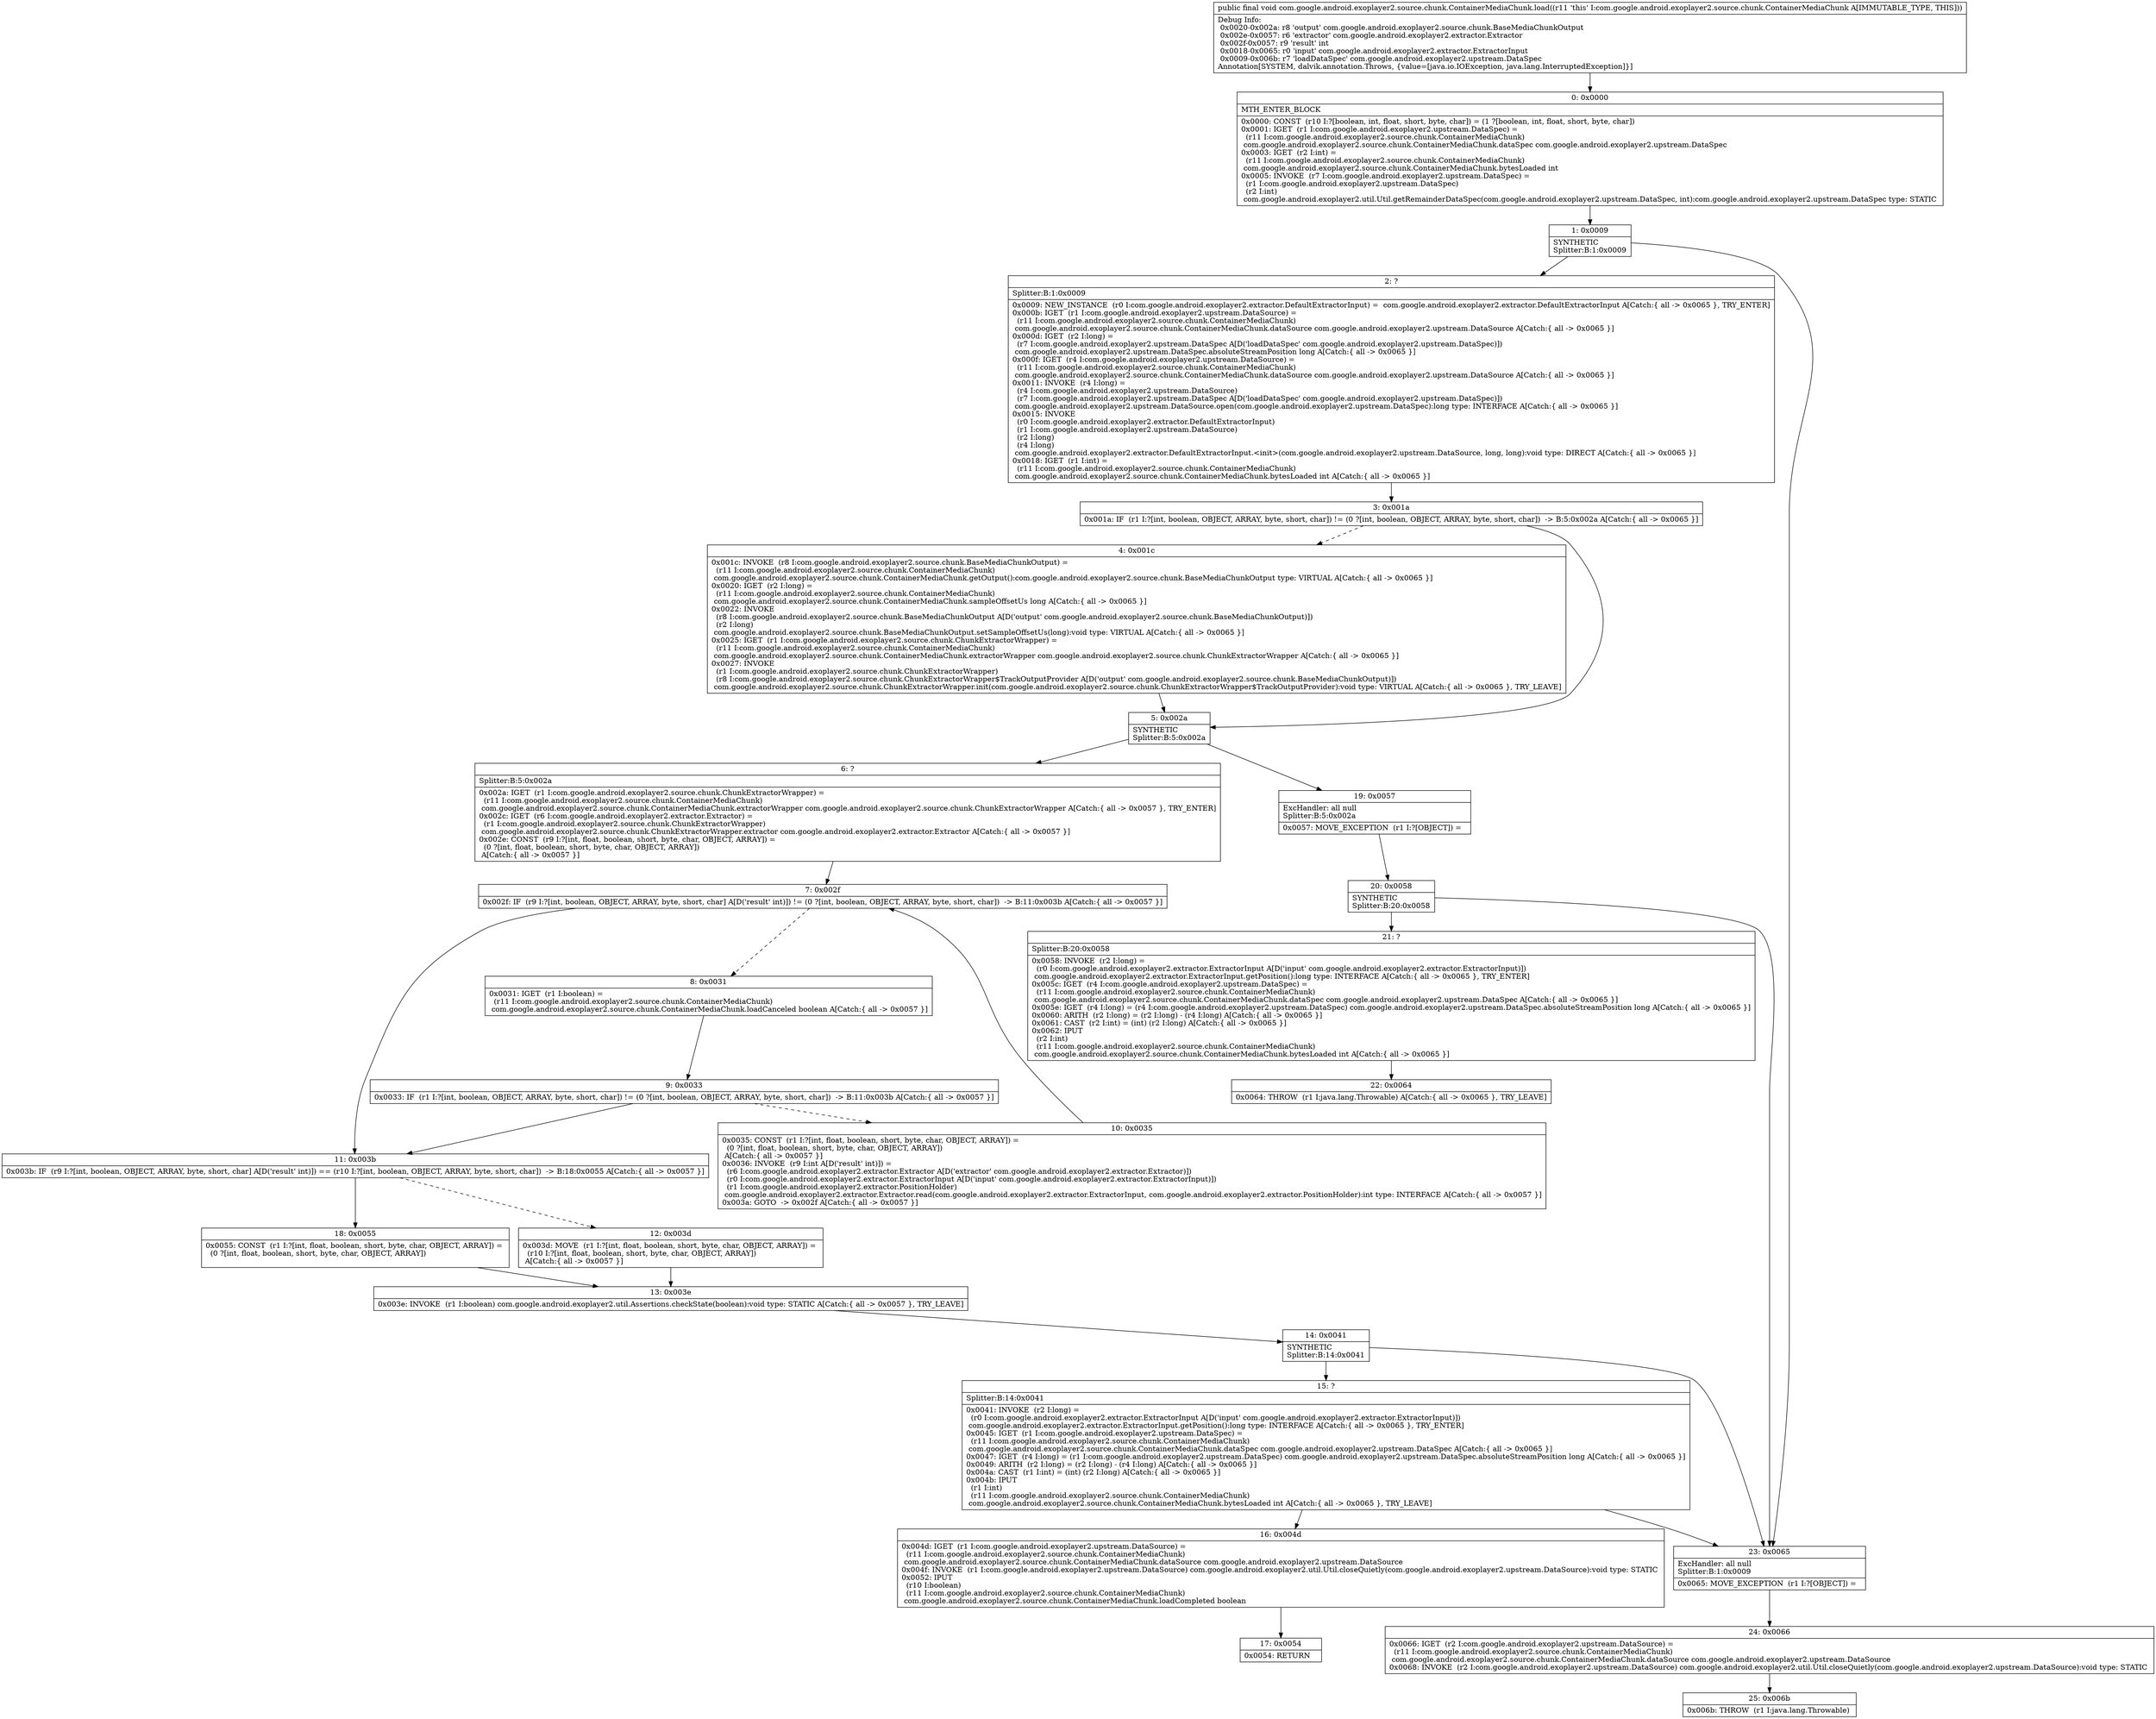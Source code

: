 digraph "CFG forcom.google.android.exoplayer2.source.chunk.ContainerMediaChunk.load()V" {
Node_0 [shape=record,label="{0\:\ 0x0000|MTH_ENTER_BLOCK\l|0x0000: CONST  (r10 I:?[boolean, int, float, short, byte, char]) = (1 ?[boolean, int, float, short, byte, char]) \l0x0001: IGET  (r1 I:com.google.android.exoplayer2.upstream.DataSpec) = \l  (r11 I:com.google.android.exoplayer2.source.chunk.ContainerMediaChunk)\l com.google.android.exoplayer2.source.chunk.ContainerMediaChunk.dataSpec com.google.android.exoplayer2.upstream.DataSpec \l0x0003: IGET  (r2 I:int) = \l  (r11 I:com.google.android.exoplayer2.source.chunk.ContainerMediaChunk)\l com.google.android.exoplayer2.source.chunk.ContainerMediaChunk.bytesLoaded int \l0x0005: INVOKE  (r7 I:com.google.android.exoplayer2.upstream.DataSpec) = \l  (r1 I:com.google.android.exoplayer2.upstream.DataSpec)\l  (r2 I:int)\l com.google.android.exoplayer2.util.Util.getRemainderDataSpec(com.google.android.exoplayer2.upstream.DataSpec, int):com.google.android.exoplayer2.upstream.DataSpec type: STATIC \l}"];
Node_1 [shape=record,label="{1\:\ 0x0009|SYNTHETIC\lSplitter:B:1:0x0009\l}"];
Node_2 [shape=record,label="{2\:\ ?|Splitter:B:1:0x0009\l|0x0009: NEW_INSTANCE  (r0 I:com.google.android.exoplayer2.extractor.DefaultExtractorInput) =  com.google.android.exoplayer2.extractor.DefaultExtractorInput A[Catch:\{ all \-\> 0x0065 \}, TRY_ENTER]\l0x000b: IGET  (r1 I:com.google.android.exoplayer2.upstream.DataSource) = \l  (r11 I:com.google.android.exoplayer2.source.chunk.ContainerMediaChunk)\l com.google.android.exoplayer2.source.chunk.ContainerMediaChunk.dataSource com.google.android.exoplayer2.upstream.DataSource A[Catch:\{ all \-\> 0x0065 \}]\l0x000d: IGET  (r2 I:long) = \l  (r7 I:com.google.android.exoplayer2.upstream.DataSpec A[D('loadDataSpec' com.google.android.exoplayer2.upstream.DataSpec)])\l com.google.android.exoplayer2.upstream.DataSpec.absoluteStreamPosition long A[Catch:\{ all \-\> 0x0065 \}]\l0x000f: IGET  (r4 I:com.google.android.exoplayer2.upstream.DataSource) = \l  (r11 I:com.google.android.exoplayer2.source.chunk.ContainerMediaChunk)\l com.google.android.exoplayer2.source.chunk.ContainerMediaChunk.dataSource com.google.android.exoplayer2.upstream.DataSource A[Catch:\{ all \-\> 0x0065 \}]\l0x0011: INVOKE  (r4 I:long) = \l  (r4 I:com.google.android.exoplayer2.upstream.DataSource)\l  (r7 I:com.google.android.exoplayer2.upstream.DataSpec A[D('loadDataSpec' com.google.android.exoplayer2.upstream.DataSpec)])\l com.google.android.exoplayer2.upstream.DataSource.open(com.google.android.exoplayer2.upstream.DataSpec):long type: INTERFACE A[Catch:\{ all \-\> 0x0065 \}]\l0x0015: INVOKE  \l  (r0 I:com.google.android.exoplayer2.extractor.DefaultExtractorInput)\l  (r1 I:com.google.android.exoplayer2.upstream.DataSource)\l  (r2 I:long)\l  (r4 I:long)\l com.google.android.exoplayer2.extractor.DefaultExtractorInput.\<init\>(com.google.android.exoplayer2.upstream.DataSource, long, long):void type: DIRECT A[Catch:\{ all \-\> 0x0065 \}]\l0x0018: IGET  (r1 I:int) = \l  (r11 I:com.google.android.exoplayer2.source.chunk.ContainerMediaChunk)\l com.google.android.exoplayer2.source.chunk.ContainerMediaChunk.bytesLoaded int A[Catch:\{ all \-\> 0x0065 \}]\l}"];
Node_3 [shape=record,label="{3\:\ 0x001a|0x001a: IF  (r1 I:?[int, boolean, OBJECT, ARRAY, byte, short, char]) != (0 ?[int, boolean, OBJECT, ARRAY, byte, short, char])  \-\> B:5:0x002a A[Catch:\{ all \-\> 0x0065 \}]\l}"];
Node_4 [shape=record,label="{4\:\ 0x001c|0x001c: INVOKE  (r8 I:com.google.android.exoplayer2.source.chunk.BaseMediaChunkOutput) = \l  (r11 I:com.google.android.exoplayer2.source.chunk.ContainerMediaChunk)\l com.google.android.exoplayer2.source.chunk.ContainerMediaChunk.getOutput():com.google.android.exoplayer2.source.chunk.BaseMediaChunkOutput type: VIRTUAL A[Catch:\{ all \-\> 0x0065 \}]\l0x0020: IGET  (r2 I:long) = \l  (r11 I:com.google.android.exoplayer2.source.chunk.ContainerMediaChunk)\l com.google.android.exoplayer2.source.chunk.ContainerMediaChunk.sampleOffsetUs long A[Catch:\{ all \-\> 0x0065 \}]\l0x0022: INVOKE  \l  (r8 I:com.google.android.exoplayer2.source.chunk.BaseMediaChunkOutput A[D('output' com.google.android.exoplayer2.source.chunk.BaseMediaChunkOutput)])\l  (r2 I:long)\l com.google.android.exoplayer2.source.chunk.BaseMediaChunkOutput.setSampleOffsetUs(long):void type: VIRTUAL A[Catch:\{ all \-\> 0x0065 \}]\l0x0025: IGET  (r1 I:com.google.android.exoplayer2.source.chunk.ChunkExtractorWrapper) = \l  (r11 I:com.google.android.exoplayer2.source.chunk.ContainerMediaChunk)\l com.google.android.exoplayer2.source.chunk.ContainerMediaChunk.extractorWrapper com.google.android.exoplayer2.source.chunk.ChunkExtractorWrapper A[Catch:\{ all \-\> 0x0065 \}]\l0x0027: INVOKE  \l  (r1 I:com.google.android.exoplayer2.source.chunk.ChunkExtractorWrapper)\l  (r8 I:com.google.android.exoplayer2.source.chunk.ChunkExtractorWrapper$TrackOutputProvider A[D('output' com.google.android.exoplayer2.source.chunk.BaseMediaChunkOutput)])\l com.google.android.exoplayer2.source.chunk.ChunkExtractorWrapper.init(com.google.android.exoplayer2.source.chunk.ChunkExtractorWrapper$TrackOutputProvider):void type: VIRTUAL A[Catch:\{ all \-\> 0x0065 \}, TRY_LEAVE]\l}"];
Node_5 [shape=record,label="{5\:\ 0x002a|SYNTHETIC\lSplitter:B:5:0x002a\l}"];
Node_6 [shape=record,label="{6\:\ ?|Splitter:B:5:0x002a\l|0x002a: IGET  (r1 I:com.google.android.exoplayer2.source.chunk.ChunkExtractorWrapper) = \l  (r11 I:com.google.android.exoplayer2.source.chunk.ContainerMediaChunk)\l com.google.android.exoplayer2.source.chunk.ContainerMediaChunk.extractorWrapper com.google.android.exoplayer2.source.chunk.ChunkExtractorWrapper A[Catch:\{ all \-\> 0x0057 \}, TRY_ENTER]\l0x002c: IGET  (r6 I:com.google.android.exoplayer2.extractor.Extractor) = \l  (r1 I:com.google.android.exoplayer2.source.chunk.ChunkExtractorWrapper)\l com.google.android.exoplayer2.source.chunk.ChunkExtractorWrapper.extractor com.google.android.exoplayer2.extractor.Extractor A[Catch:\{ all \-\> 0x0057 \}]\l0x002e: CONST  (r9 I:?[int, float, boolean, short, byte, char, OBJECT, ARRAY]) = \l  (0 ?[int, float, boolean, short, byte, char, OBJECT, ARRAY])\l A[Catch:\{ all \-\> 0x0057 \}]\l}"];
Node_7 [shape=record,label="{7\:\ 0x002f|0x002f: IF  (r9 I:?[int, boolean, OBJECT, ARRAY, byte, short, char] A[D('result' int)]) != (0 ?[int, boolean, OBJECT, ARRAY, byte, short, char])  \-\> B:11:0x003b A[Catch:\{ all \-\> 0x0057 \}]\l}"];
Node_8 [shape=record,label="{8\:\ 0x0031|0x0031: IGET  (r1 I:boolean) = \l  (r11 I:com.google.android.exoplayer2.source.chunk.ContainerMediaChunk)\l com.google.android.exoplayer2.source.chunk.ContainerMediaChunk.loadCanceled boolean A[Catch:\{ all \-\> 0x0057 \}]\l}"];
Node_9 [shape=record,label="{9\:\ 0x0033|0x0033: IF  (r1 I:?[int, boolean, OBJECT, ARRAY, byte, short, char]) != (0 ?[int, boolean, OBJECT, ARRAY, byte, short, char])  \-\> B:11:0x003b A[Catch:\{ all \-\> 0x0057 \}]\l}"];
Node_10 [shape=record,label="{10\:\ 0x0035|0x0035: CONST  (r1 I:?[int, float, boolean, short, byte, char, OBJECT, ARRAY]) = \l  (0 ?[int, float, boolean, short, byte, char, OBJECT, ARRAY])\l A[Catch:\{ all \-\> 0x0057 \}]\l0x0036: INVOKE  (r9 I:int A[D('result' int)]) = \l  (r6 I:com.google.android.exoplayer2.extractor.Extractor A[D('extractor' com.google.android.exoplayer2.extractor.Extractor)])\l  (r0 I:com.google.android.exoplayer2.extractor.ExtractorInput A[D('input' com.google.android.exoplayer2.extractor.ExtractorInput)])\l  (r1 I:com.google.android.exoplayer2.extractor.PositionHolder)\l com.google.android.exoplayer2.extractor.Extractor.read(com.google.android.exoplayer2.extractor.ExtractorInput, com.google.android.exoplayer2.extractor.PositionHolder):int type: INTERFACE A[Catch:\{ all \-\> 0x0057 \}]\l0x003a: GOTO  \-\> 0x002f A[Catch:\{ all \-\> 0x0057 \}]\l}"];
Node_11 [shape=record,label="{11\:\ 0x003b|0x003b: IF  (r9 I:?[int, boolean, OBJECT, ARRAY, byte, short, char] A[D('result' int)]) == (r10 I:?[int, boolean, OBJECT, ARRAY, byte, short, char])  \-\> B:18:0x0055 A[Catch:\{ all \-\> 0x0057 \}]\l}"];
Node_12 [shape=record,label="{12\:\ 0x003d|0x003d: MOVE  (r1 I:?[int, float, boolean, short, byte, char, OBJECT, ARRAY]) = \l  (r10 I:?[int, float, boolean, short, byte, char, OBJECT, ARRAY])\l A[Catch:\{ all \-\> 0x0057 \}]\l}"];
Node_13 [shape=record,label="{13\:\ 0x003e|0x003e: INVOKE  (r1 I:boolean) com.google.android.exoplayer2.util.Assertions.checkState(boolean):void type: STATIC A[Catch:\{ all \-\> 0x0057 \}, TRY_LEAVE]\l}"];
Node_14 [shape=record,label="{14\:\ 0x0041|SYNTHETIC\lSplitter:B:14:0x0041\l}"];
Node_15 [shape=record,label="{15\:\ ?|Splitter:B:14:0x0041\l|0x0041: INVOKE  (r2 I:long) = \l  (r0 I:com.google.android.exoplayer2.extractor.ExtractorInput A[D('input' com.google.android.exoplayer2.extractor.ExtractorInput)])\l com.google.android.exoplayer2.extractor.ExtractorInput.getPosition():long type: INTERFACE A[Catch:\{ all \-\> 0x0065 \}, TRY_ENTER]\l0x0045: IGET  (r1 I:com.google.android.exoplayer2.upstream.DataSpec) = \l  (r11 I:com.google.android.exoplayer2.source.chunk.ContainerMediaChunk)\l com.google.android.exoplayer2.source.chunk.ContainerMediaChunk.dataSpec com.google.android.exoplayer2.upstream.DataSpec A[Catch:\{ all \-\> 0x0065 \}]\l0x0047: IGET  (r4 I:long) = (r1 I:com.google.android.exoplayer2.upstream.DataSpec) com.google.android.exoplayer2.upstream.DataSpec.absoluteStreamPosition long A[Catch:\{ all \-\> 0x0065 \}]\l0x0049: ARITH  (r2 I:long) = (r2 I:long) \- (r4 I:long) A[Catch:\{ all \-\> 0x0065 \}]\l0x004a: CAST  (r1 I:int) = (int) (r2 I:long) A[Catch:\{ all \-\> 0x0065 \}]\l0x004b: IPUT  \l  (r1 I:int)\l  (r11 I:com.google.android.exoplayer2.source.chunk.ContainerMediaChunk)\l com.google.android.exoplayer2.source.chunk.ContainerMediaChunk.bytesLoaded int A[Catch:\{ all \-\> 0x0065 \}, TRY_LEAVE]\l}"];
Node_16 [shape=record,label="{16\:\ 0x004d|0x004d: IGET  (r1 I:com.google.android.exoplayer2.upstream.DataSource) = \l  (r11 I:com.google.android.exoplayer2.source.chunk.ContainerMediaChunk)\l com.google.android.exoplayer2.source.chunk.ContainerMediaChunk.dataSource com.google.android.exoplayer2.upstream.DataSource \l0x004f: INVOKE  (r1 I:com.google.android.exoplayer2.upstream.DataSource) com.google.android.exoplayer2.util.Util.closeQuietly(com.google.android.exoplayer2.upstream.DataSource):void type: STATIC \l0x0052: IPUT  \l  (r10 I:boolean)\l  (r11 I:com.google.android.exoplayer2.source.chunk.ContainerMediaChunk)\l com.google.android.exoplayer2.source.chunk.ContainerMediaChunk.loadCompleted boolean \l}"];
Node_17 [shape=record,label="{17\:\ 0x0054|0x0054: RETURN   \l}"];
Node_18 [shape=record,label="{18\:\ 0x0055|0x0055: CONST  (r1 I:?[int, float, boolean, short, byte, char, OBJECT, ARRAY]) = \l  (0 ?[int, float, boolean, short, byte, char, OBJECT, ARRAY])\l \l}"];
Node_19 [shape=record,label="{19\:\ 0x0057|ExcHandler: all null\lSplitter:B:5:0x002a\l|0x0057: MOVE_EXCEPTION  (r1 I:?[OBJECT]) =  \l}"];
Node_20 [shape=record,label="{20\:\ 0x0058|SYNTHETIC\lSplitter:B:20:0x0058\l}"];
Node_21 [shape=record,label="{21\:\ ?|Splitter:B:20:0x0058\l|0x0058: INVOKE  (r2 I:long) = \l  (r0 I:com.google.android.exoplayer2.extractor.ExtractorInput A[D('input' com.google.android.exoplayer2.extractor.ExtractorInput)])\l com.google.android.exoplayer2.extractor.ExtractorInput.getPosition():long type: INTERFACE A[Catch:\{ all \-\> 0x0065 \}, TRY_ENTER]\l0x005c: IGET  (r4 I:com.google.android.exoplayer2.upstream.DataSpec) = \l  (r11 I:com.google.android.exoplayer2.source.chunk.ContainerMediaChunk)\l com.google.android.exoplayer2.source.chunk.ContainerMediaChunk.dataSpec com.google.android.exoplayer2.upstream.DataSpec A[Catch:\{ all \-\> 0x0065 \}]\l0x005e: IGET  (r4 I:long) = (r4 I:com.google.android.exoplayer2.upstream.DataSpec) com.google.android.exoplayer2.upstream.DataSpec.absoluteStreamPosition long A[Catch:\{ all \-\> 0x0065 \}]\l0x0060: ARITH  (r2 I:long) = (r2 I:long) \- (r4 I:long) A[Catch:\{ all \-\> 0x0065 \}]\l0x0061: CAST  (r2 I:int) = (int) (r2 I:long) A[Catch:\{ all \-\> 0x0065 \}]\l0x0062: IPUT  \l  (r2 I:int)\l  (r11 I:com.google.android.exoplayer2.source.chunk.ContainerMediaChunk)\l com.google.android.exoplayer2.source.chunk.ContainerMediaChunk.bytesLoaded int A[Catch:\{ all \-\> 0x0065 \}]\l}"];
Node_22 [shape=record,label="{22\:\ 0x0064|0x0064: THROW  (r1 I:java.lang.Throwable) A[Catch:\{ all \-\> 0x0065 \}, TRY_LEAVE]\l}"];
Node_23 [shape=record,label="{23\:\ 0x0065|ExcHandler: all null\lSplitter:B:1:0x0009\l|0x0065: MOVE_EXCEPTION  (r1 I:?[OBJECT]) =  \l}"];
Node_24 [shape=record,label="{24\:\ 0x0066|0x0066: IGET  (r2 I:com.google.android.exoplayer2.upstream.DataSource) = \l  (r11 I:com.google.android.exoplayer2.source.chunk.ContainerMediaChunk)\l com.google.android.exoplayer2.source.chunk.ContainerMediaChunk.dataSource com.google.android.exoplayer2.upstream.DataSource \l0x0068: INVOKE  (r2 I:com.google.android.exoplayer2.upstream.DataSource) com.google.android.exoplayer2.util.Util.closeQuietly(com.google.android.exoplayer2.upstream.DataSource):void type: STATIC \l}"];
Node_25 [shape=record,label="{25\:\ 0x006b|0x006b: THROW  (r1 I:java.lang.Throwable) \l}"];
MethodNode[shape=record,label="{public final void com.google.android.exoplayer2.source.chunk.ContainerMediaChunk.load((r11 'this' I:com.google.android.exoplayer2.source.chunk.ContainerMediaChunk A[IMMUTABLE_TYPE, THIS]))  | Debug Info:\l  0x0020\-0x002a: r8 'output' com.google.android.exoplayer2.source.chunk.BaseMediaChunkOutput\l  0x002e\-0x0057: r6 'extractor' com.google.android.exoplayer2.extractor.Extractor\l  0x002f\-0x0057: r9 'result' int\l  0x0018\-0x0065: r0 'input' com.google.android.exoplayer2.extractor.ExtractorInput\l  0x0009\-0x006b: r7 'loadDataSpec' com.google.android.exoplayer2.upstream.DataSpec\lAnnotation[SYSTEM, dalvik.annotation.Throws, \{value=[java.io.IOException, java.lang.InterruptedException]\}]\l}"];
MethodNode -> Node_0;
Node_0 -> Node_1;
Node_1 -> Node_2;
Node_1 -> Node_23;
Node_2 -> Node_3;
Node_3 -> Node_4[style=dashed];
Node_3 -> Node_5;
Node_4 -> Node_5;
Node_5 -> Node_6;
Node_5 -> Node_19;
Node_6 -> Node_7;
Node_7 -> Node_8[style=dashed];
Node_7 -> Node_11;
Node_8 -> Node_9;
Node_9 -> Node_10[style=dashed];
Node_9 -> Node_11;
Node_10 -> Node_7;
Node_11 -> Node_12[style=dashed];
Node_11 -> Node_18;
Node_12 -> Node_13;
Node_13 -> Node_14;
Node_14 -> Node_15;
Node_14 -> Node_23;
Node_15 -> Node_16;
Node_15 -> Node_23;
Node_16 -> Node_17;
Node_18 -> Node_13;
Node_19 -> Node_20;
Node_20 -> Node_21;
Node_20 -> Node_23;
Node_21 -> Node_22;
Node_23 -> Node_24;
Node_24 -> Node_25;
}

